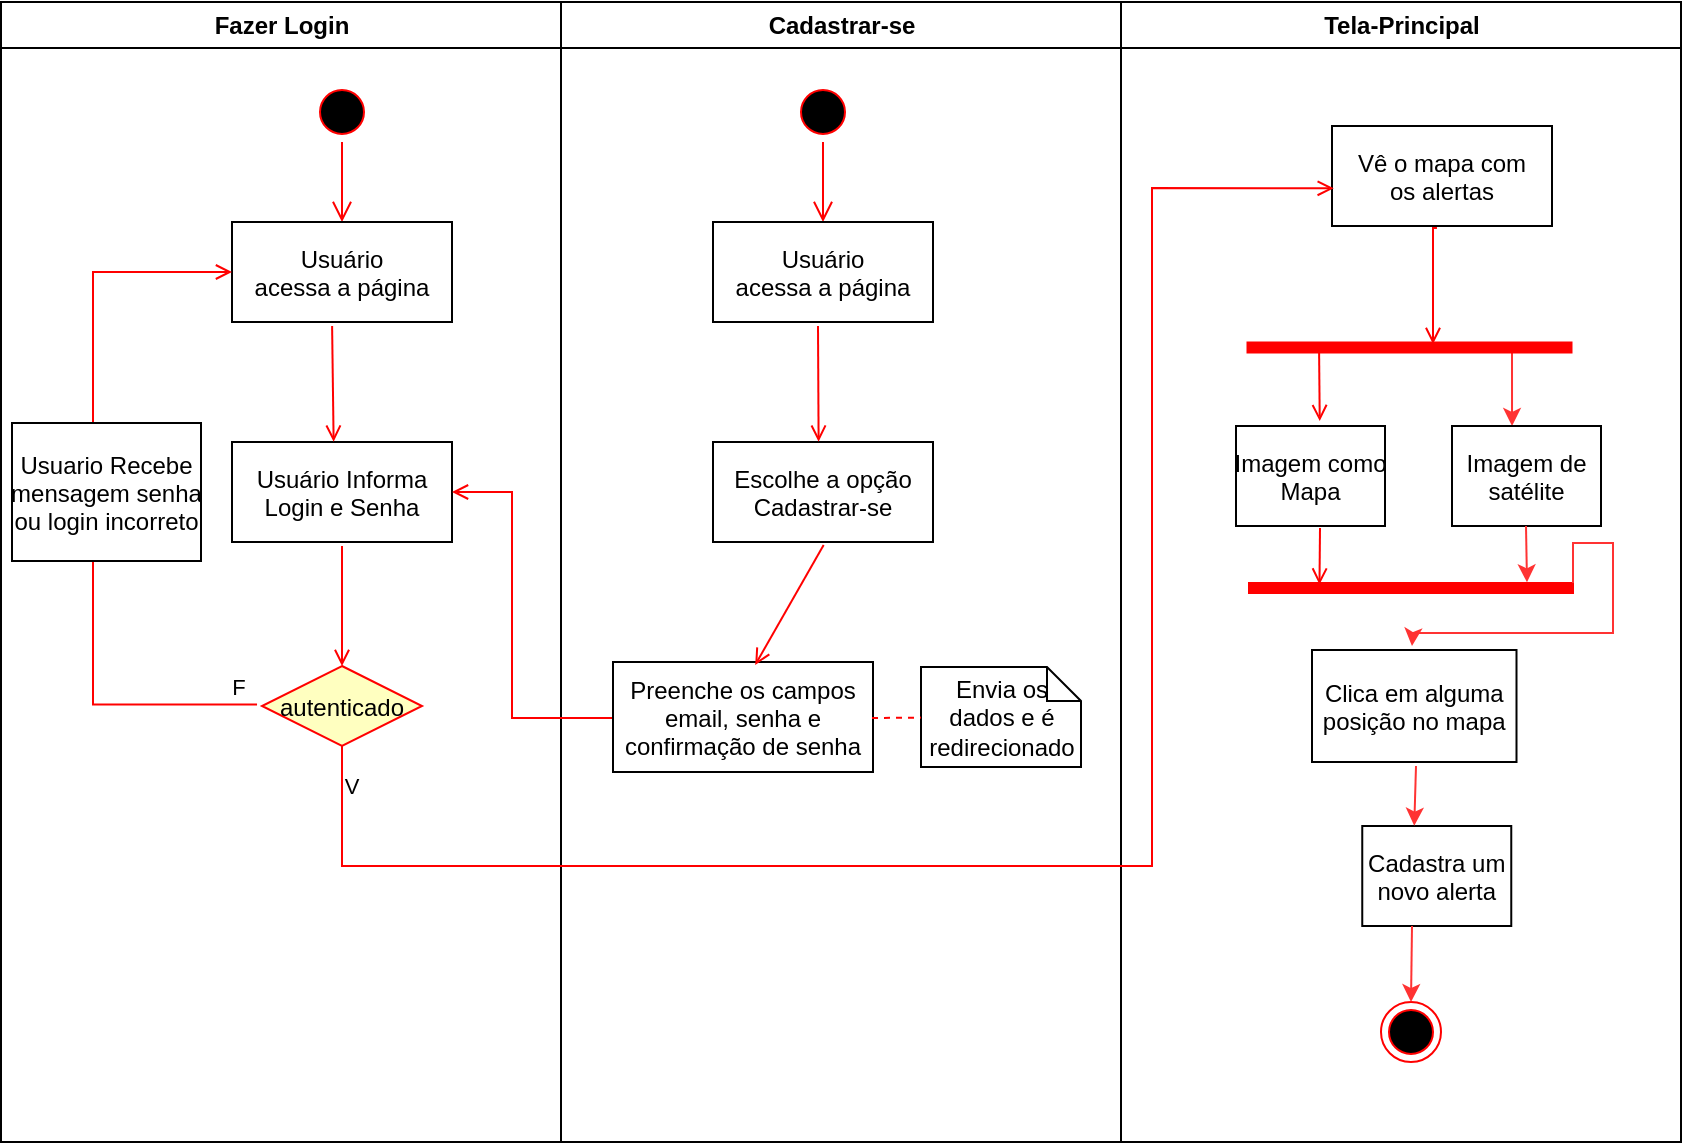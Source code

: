 <mxfile version="18.1.3" type="device"><diagram name="Page-1" id="e7e014a7-5840-1c2e-5031-d8a46d1fe8dd"><mxGraphModel dx="1185" dy="588" grid="1" gridSize="10" guides="1" tooltips="1" connect="1" arrows="1" fold="1" page="1" pageScale="1" pageWidth="1169" pageHeight="826" background="none" math="0" shadow="0"><root><mxCell id="0"/><mxCell id="1" parent="0"/><mxCell id="2" value="Fazer Login" style="swimlane;whiteSpace=wrap" parent="1" vertex="1"><mxGeometry x="164.5" y="128" width="280" height="570" as="geometry"/></mxCell><mxCell id="5" value="" style="ellipse;shape=startState;fillColor=#000000;strokeColor=#ff0000;" parent="2" vertex="1"><mxGeometry x="155.5" y="40" width="30" height="30" as="geometry"/></mxCell><mxCell id="6" value="" style="edgeStyle=elbowEdgeStyle;elbow=horizontal;verticalAlign=bottom;endArrow=open;endSize=8;strokeColor=#FF0000;endFill=1;rounded=0" parent="2" source="5" target="7" edge="1"><mxGeometry x="155.5" y="40" as="geometry"><mxPoint x="170.5" y="110" as="targetPoint"/></mxGeometry></mxCell><mxCell id="7" value="Usuário&#10;acessa a página" style="" parent="2" vertex="1"><mxGeometry x="115.5" y="110" width="110" height="50" as="geometry"/></mxCell><mxCell id="8" value="Usuário Informa&#10;Login e Senha" style="" parent="2" vertex="1"><mxGeometry x="115.5" y="220" width="110" height="50" as="geometry"/></mxCell><mxCell id="9" value="" style="endArrow=open;strokeColor=#FF0000;endFill=1;rounded=0;exitX=0.455;exitY=1.04;exitDx=0;exitDy=0;exitPerimeter=0;entryX=0.462;entryY=-0.003;entryDx=0;entryDy=0;entryPerimeter=0;" parent="2" source="7" target="8" edge="1"><mxGeometry relative="1" as="geometry"><mxPoint x="175.5" y="162" as="sourcePoint"/></mxGeometry></mxCell><mxCell id="11" value="" style="endArrow=open;strokeColor=#FF0000;endFill=1;rounded=0;entryX=0.5;entryY=0;entryDx=0;entryDy=0;" parent="2" target="ajIKSEMSMDAIrbrWxdDs-41" edge="1"><mxGeometry relative="1" as="geometry"><mxPoint x="170.5" y="272" as="sourcePoint"/><mxPoint x="115" y="325" as="targetPoint"/></mxGeometry></mxCell><mxCell id="12" value="F" style="edgeStyle=elbowEdgeStyle;elbow=horizontal;strokeColor=#FF0000;endArrow=open;endFill=1;rounded=0;exitX=-0.031;exitY=0.48;exitDx=0;exitDy=0;exitPerimeter=0;" parent="2" source="ajIKSEMSMDAIrbrWxdDs-41" edge="1"><mxGeometry x="-0.951" y="-9" width="100" height="100" relative="1" as="geometry"><mxPoint x="60" y="350" as="sourcePoint"/><mxPoint x="115.5" y="135" as="targetPoint"/><Array as="points"><mxPoint x="46" y="192"/><mxPoint x="30" y="250"/></Array><mxPoint as="offset"/></mxGeometry></mxCell><mxCell id="ajIKSEMSMDAIrbrWxdDs-41" value="autenticado" style="rhombus;fillColor=#ffffc0;strokeColor=#ff0000;" vertex="1" parent="2"><mxGeometry x="130.5" y="332" width="80" height="40" as="geometry"/></mxCell><mxCell id="ajIKSEMSMDAIrbrWxdDs-44" value="Usuario Recebe&#10;mensagem senha&#10;ou login incorreto" style="" vertex="1" parent="2"><mxGeometry x="5.5" y="210.5" width="94.5" height="69" as="geometry"/></mxCell><mxCell id="3" value="Cadastrar-se" style="swimlane;whiteSpace=wrap" parent="1" vertex="1"><mxGeometry x="444.5" y="128" width="280" height="570" as="geometry"/></mxCell><mxCell id="13" value="" style="ellipse;shape=startState;fillColor=#000000;strokeColor=#ff0000;" parent="3" vertex="1"><mxGeometry x="116" y="40" width="30" height="30" as="geometry"/></mxCell><mxCell id="14" value="" style="edgeStyle=elbowEdgeStyle;elbow=horizontal;verticalAlign=bottom;endArrow=open;endSize=8;strokeColor=#FF0000;endFill=1;rounded=0" parent="3" source="13" target="15" edge="1"><mxGeometry x="85.5" y="20" as="geometry"><mxPoint x="100.5" y="90" as="targetPoint"/></mxGeometry></mxCell><mxCell id="15" value="Usuário&#10;acessa a página" style="" parent="3" vertex="1"><mxGeometry x="76" y="110" width="110" height="50" as="geometry"/></mxCell><mxCell id="16" value="Escolhe a opção&#10;Cadastrar-se" style="" parent="3" vertex="1"><mxGeometry x="76" y="220" width="110" height="50" as="geometry"/></mxCell><mxCell id="17" value="" style="endArrow=open;strokeColor=#FF0000;endFill=1;rounded=0;entryX=0.48;entryY=-0.003;entryDx=0;entryDy=0;entryPerimeter=0;" parent="3" target="16" edge="1"><mxGeometry relative="1" as="geometry"><mxPoint x="128.5" y="162" as="sourcePoint"/><mxPoint x="131.5" y="212" as="targetPoint"/></mxGeometry></mxCell><mxCell id="18" value="Preenche os campos&#10;email, senha e&#10;confirmação de senha" style="" parent="3" vertex="1"><mxGeometry x="26" y="330" width="130" height="55" as="geometry"/></mxCell><mxCell id="19" value="" style="endArrow=open;strokeColor=#FF0000;endFill=1;rounded=0;entryX=0.547;entryY=0.027;entryDx=0;entryDy=0;entryPerimeter=0;exitX=0.503;exitY=1.03;exitDx=0;exitDy=0;exitPerimeter=0;" parent="3" source="16" target="18" edge="1"><mxGeometry relative="1" as="geometry"/></mxCell><mxCell id="31" value="Envia os dados e é redirecionado" style="shape=note;whiteSpace=wrap;size=17" parent="3" vertex="1"><mxGeometry x="180" y="332.5" width="80" height="50" as="geometry"/></mxCell><mxCell id="32" value="" style="endArrow=none;strokeColor=#FF0000;endFill=0;rounded=0;dashed=1" parent="3" target="31" edge="1"><mxGeometry relative="1" as="geometry"><mxPoint x="155.5" y="358" as="sourcePoint"/></mxGeometry></mxCell><mxCell id="4" value="Tela-Principal" style="swimlane;whiteSpace=wrap" parent="1" vertex="1"><mxGeometry x="724.5" y="128" width="280" height="570" as="geometry"/></mxCell><mxCell id="33" value="Imagem como&#10;Mapa" style="" parent="4" vertex="1"><mxGeometry x="57.5" y="212" width="74.5" height="50" as="geometry"/></mxCell><mxCell id="37" value="" style="edgeStyle=none;strokeColor=#FF0000;endArrow=open;endFill=1;rounded=0;exitX=1.007;exitY=0.779;exitDx=0;exitDy=0;entryX=0.562;entryY=-0.049;entryDx=0;entryDy=0;entryPerimeter=0;exitPerimeter=0;" parent="4" target="33" edge="1" source="34"><mxGeometry width="100" height="100" relative="1" as="geometry"><mxPoint x="-30" y="429.5" as="sourcePoint"/><mxPoint x="90" y="429.5" as="targetPoint"/></mxGeometry></mxCell><mxCell id="38" value="" style="ellipse;shape=endState;fillColor=#000000;strokeColor=#ff0000" parent="4" vertex="1"><mxGeometry x="130" y="500" width="30" height="30" as="geometry"/></mxCell><mxCell id="30" value="Vê o mapa com&#10;os alertas" style="" parent="4" vertex="1"><mxGeometry x="105.5" y="62" width="110" height="50" as="geometry"/></mxCell><mxCell id="ajIKSEMSMDAIrbrWxdDs-50" style="edgeStyle=orthogonalEdgeStyle;rounded=0;orthogonalLoop=1;jettySize=auto;html=1;entryX=0.403;entryY=0;entryDx=0;entryDy=0;entryPerimeter=0;strokeColor=#FF3333;exitX=0.893;exitY=0.106;exitDx=0;exitDy=0;exitPerimeter=0;" edge="1" parent="4" source="34" target="ajIKSEMSMDAIrbrWxdDs-49"><mxGeometry relative="1" as="geometry"><mxPoint x="195.5" y="182" as="sourcePoint"/></mxGeometry></mxCell><mxCell id="34" value="" style="whiteSpace=wrap;strokeColor=#FF0000;fillColor=#FF0000;rotation=90;" parent="4" vertex="1"><mxGeometry x="141.75" y="91.75" width="5" height="162" as="geometry"/></mxCell><mxCell id="41" value="" style="edgeStyle=elbowEdgeStyle;elbow=horizontal;strokeColor=#FF0000;endArrow=open;endFill=1;rounded=0;exitX=0.477;exitY=1.02;exitDx=0;exitDy=0;exitPerimeter=0;" parent="4" source="30" edge="1"><mxGeometry width="100" height="100" relative="1" as="geometry"><mxPoint x="-220" y="480" as="sourcePoint"/><mxPoint x="156.5" y="171" as="targetPoint"/><Array as="points"><mxPoint x="156" y="142"/><mxPoint x="6" y="272"/><mxPoint x="-74.5" y="282"/><mxPoint x="-34.5" y="282"/><mxPoint x="-85" y="400"/></Array></mxGeometry></mxCell><mxCell id="ajIKSEMSMDAIrbrWxdDs-49" value="Imagem de&#10;satélite" style="" vertex="1" parent="4"><mxGeometry x="165.5" y="212" width="74.5" height="50" as="geometry"/></mxCell><mxCell id="ajIKSEMSMDAIrbrWxdDs-51" value="" style="whiteSpace=wrap;strokeColor=#FF0000;fillColor=#FF0000;rotation=90;" vertex="1" parent="4"><mxGeometry x="142.5" y="212" width="5" height="162" as="geometry"/></mxCell><mxCell id="ajIKSEMSMDAIrbrWxdDs-52" value="" style="edgeStyle=none;strokeColor=#FF0000;endArrow=open;endFill=1;rounded=0;entryX=0.157;entryY=0.801;entryDx=0;entryDy=0;entryPerimeter=0;" edge="1" parent="4"><mxGeometry width="100" height="100" relative="1" as="geometry"><mxPoint x="99.5" y="263" as="sourcePoint"/><mxPoint x="99.238" y="291.285" as="targetPoint"/></mxGeometry></mxCell><mxCell id="ajIKSEMSMDAIrbrWxdDs-54" value="Clica em alguma&#10;posição no mapa" style="" vertex="1" parent="4"><mxGeometry x="95.5" y="324" width="102.25" height="56" as="geometry"/></mxCell><mxCell id="ajIKSEMSMDAIrbrWxdDs-67" value="Cadastra um&#10;novo alerta" style="" vertex="1" parent="4"><mxGeometry x="120.63" y="412" width="74.5" height="50" as="geometry"/></mxCell><mxCell id="ajIKSEMSMDAIrbrWxdDs-69" style="edgeStyle=orthogonalEdgeStyle;rounded=0;orthogonalLoop=1;jettySize=auto;html=1;strokeColor=#FF3333;entryX=0.349;entryY=-0.003;entryDx=0;entryDy=0;entryPerimeter=0;" edge="1" parent="4" target="ajIKSEMSMDAIrbrWxdDs-67"><mxGeometry relative="1" as="geometry"><mxPoint x="147.5" y="382" as="sourcePoint"/><mxPoint x="155.5" y="332" as="targetPoint"/></mxGeometry></mxCell><mxCell id="ajIKSEMSMDAIrbrWxdDs-47" value="" style="endArrow=open;strokeColor=#FF0000;endFill=1;rounded=0;" edge="1" parent="1"><mxGeometry relative="1" as="geometry"><mxPoint x="470" y="486" as="sourcePoint"/><mxPoint x="390" y="373" as="targetPoint"/><Array as="points"><mxPoint x="420" y="486"/><mxPoint x="420" y="373"/></Array></mxGeometry></mxCell><mxCell id="20" value="V" style="endArrow=open;strokeColor=#FF0000;endFill=1;rounded=0;exitX=0.5;exitY=1;exitDx=0;exitDy=0;entryX=0.008;entryY=0.623;entryDx=0;entryDy=0;entryPerimeter=0;" parent="1" source="ajIKSEMSMDAIrbrWxdDs-41" target="30" edge="1"><mxGeometry x="-0.956" y="5" relative="1" as="geometry"><mxPoint x="340" y="510" as="sourcePoint"/><mxPoint x="350" y="630" as="targetPoint"/><Array as="points"><mxPoint x="335" y="560"/><mxPoint x="740" y="560"/><mxPoint x="740" y="221"/></Array><mxPoint as="offset"/></mxGeometry></mxCell><mxCell id="ajIKSEMSMDAIrbrWxdDs-53" style="edgeStyle=orthogonalEdgeStyle;rounded=0;orthogonalLoop=1;jettySize=auto;html=1;entryX=-0.071;entryY=0.142;entryDx=0;entryDy=0;entryPerimeter=0;strokeColor=#FF3333;" edge="1" parent="1" target="ajIKSEMSMDAIrbrWxdDs-51"><mxGeometry relative="1" as="geometry"><mxPoint x="927" y="390" as="sourcePoint"/><mxPoint x="930.024" y="350" as="targetPoint"/></mxGeometry></mxCell><mxCell id="ajIKSEMSMDAIrbrWxdDs-68" style="edgeStyle=orthogonalEdgeStyle;rounded=0;orthogonalLoop=1;jettySize=auto;html=1;strokeColor=#FF3333;exitX=0;exitY=0;exitDx=0;exitDy=0;" edge="1" parent="1" source="ajIKSEMSMDAIrbrWxdDs-51"><mxGeometry relative="1" as="geometry"><mxPoint x="937" y="400" as="sourcePoint"/><mxPoint x="870" y="450" as="targetPoint"/></mxGeometry></mxCell><mxCell id="ajIKSEMSMDAIrbrWxdDs-70" style="edgeStyle=orthogonalEdgeStyle;rounded=0;orthogonalLoop=1;jettySize=auto;html=1;strokeColor=#FF3333;entryX=0.5;entryY=0;entryDx=0;entryDy=0;" edge="1" parent="1" target="38"><mxGeometry relative="1" as="geometry"><mxPoint x="870" y="590" as="sourcePoint"/><mxPoint x="882.13" y="549.85" as="targetPoint"/></mxGeometry></mxCell></root></mxGraphModel></diagram></mxfile>